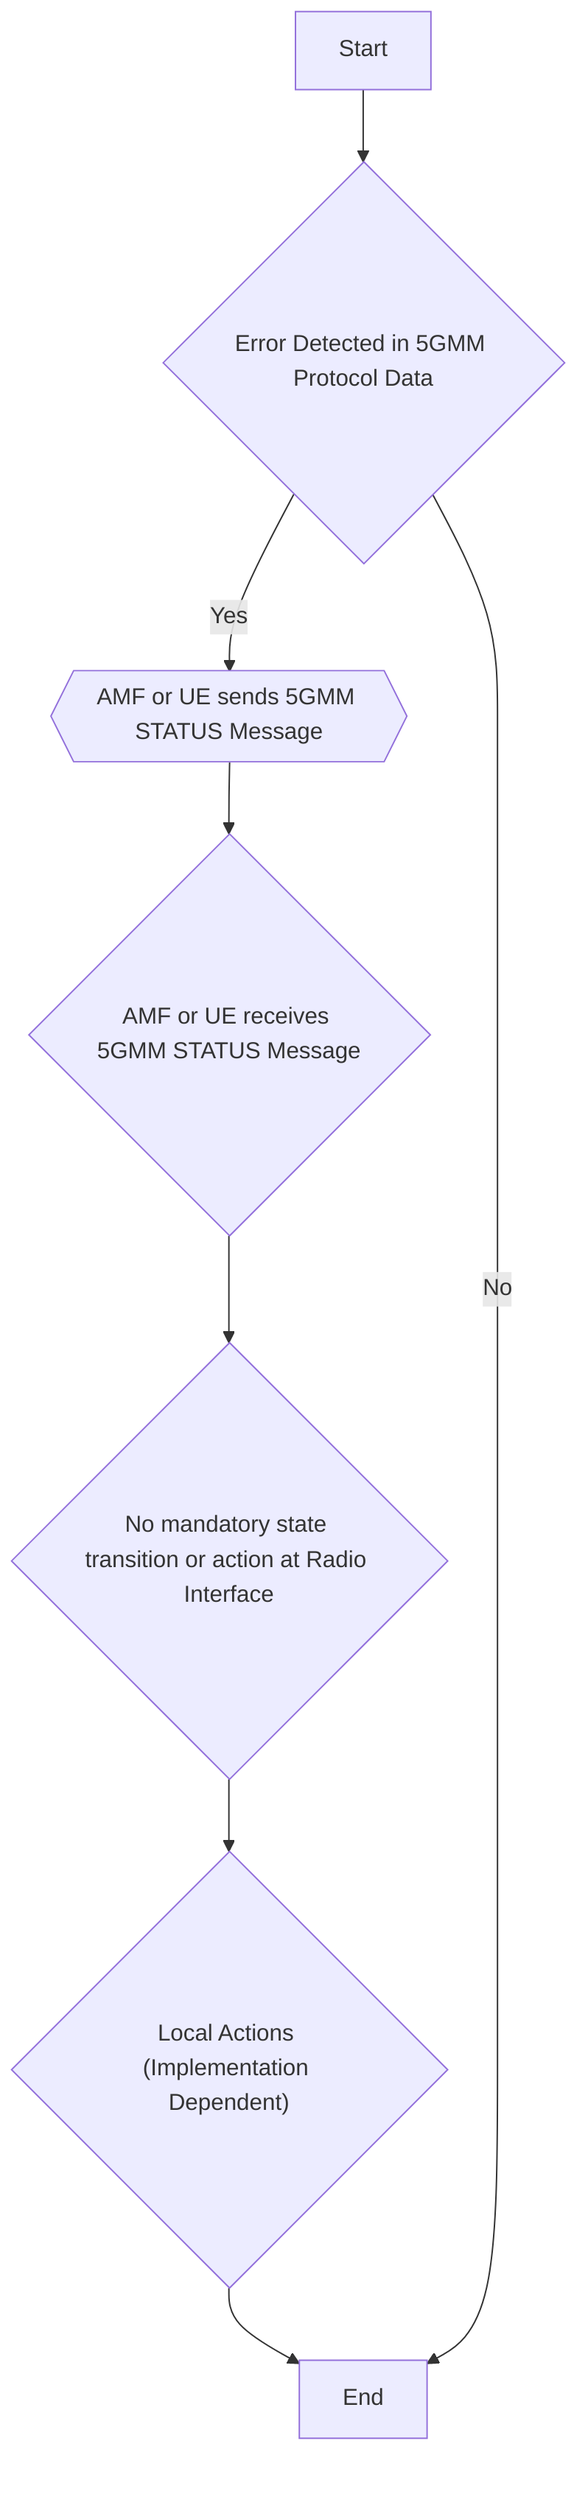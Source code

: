graph TD
    A["Start"] --> B{"Error Detected in 5GMM Protocol Data"};
    B -- "Yes" --> C{{"AMF or UE sends 5GMM STATUS Message"}};
    C --> D{"AMF or UE receives 5GMM STATUS Message"};
    D --> E{"No mandatory state transition or action at Radio Interface"};
    E --> F{"Local Actions (Implementation Dependent)"};
    F --> G["End"];
    B -- "No" --> G;